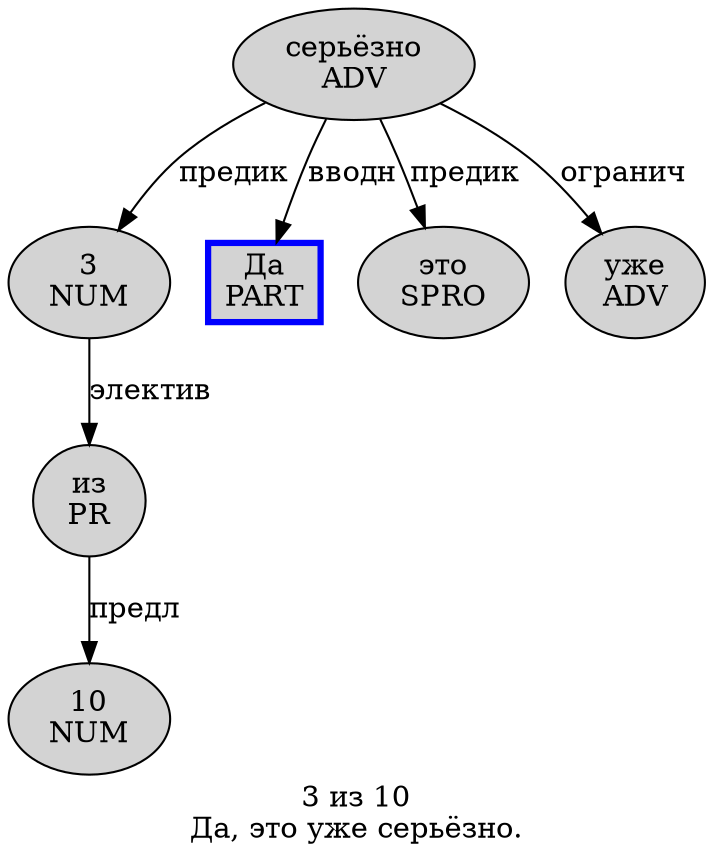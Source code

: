 digraph SENTENCE_3608 {
	graph [label="3 из 10
Да, это уже серьёзно."]
	node [style=filled]
		0 [label="3
NUM" color="" fillcolor=lightgray penwidth=1 shape=ellipse]
		1 [label="из
PR" color="" fillcolor=lightgray penwidth=1 shape=ellipse]
		2 [label="10
NUM" color="" fillcolor=lightgray penwidth=1 shape=ellipse]
		3 [label="Да
PART" color=blue fillcolor=lightgray penwidth=3 shape=box]
		5 [label="это
SPRO" color="" fillcolor=lightgray penwidth=1 shape=ellipse]
		6 [label="уже
ADV" color="" fillcolor=lightgray penwidth=1 shape=ellipse]
		7 [label="серьёзно
ADV" color="" fillcolor=lightgray penwidth=1 shape=ellipse]
			0 -> 1 [label="электив"]
			1 -> 2 [label="предл"]
			7 -> 0 [label="предик"]
			7 -> 3 [label="вводн"]
			7 -> 5 [label="предик"]
			7 -> 6 [label="огранич"]
}